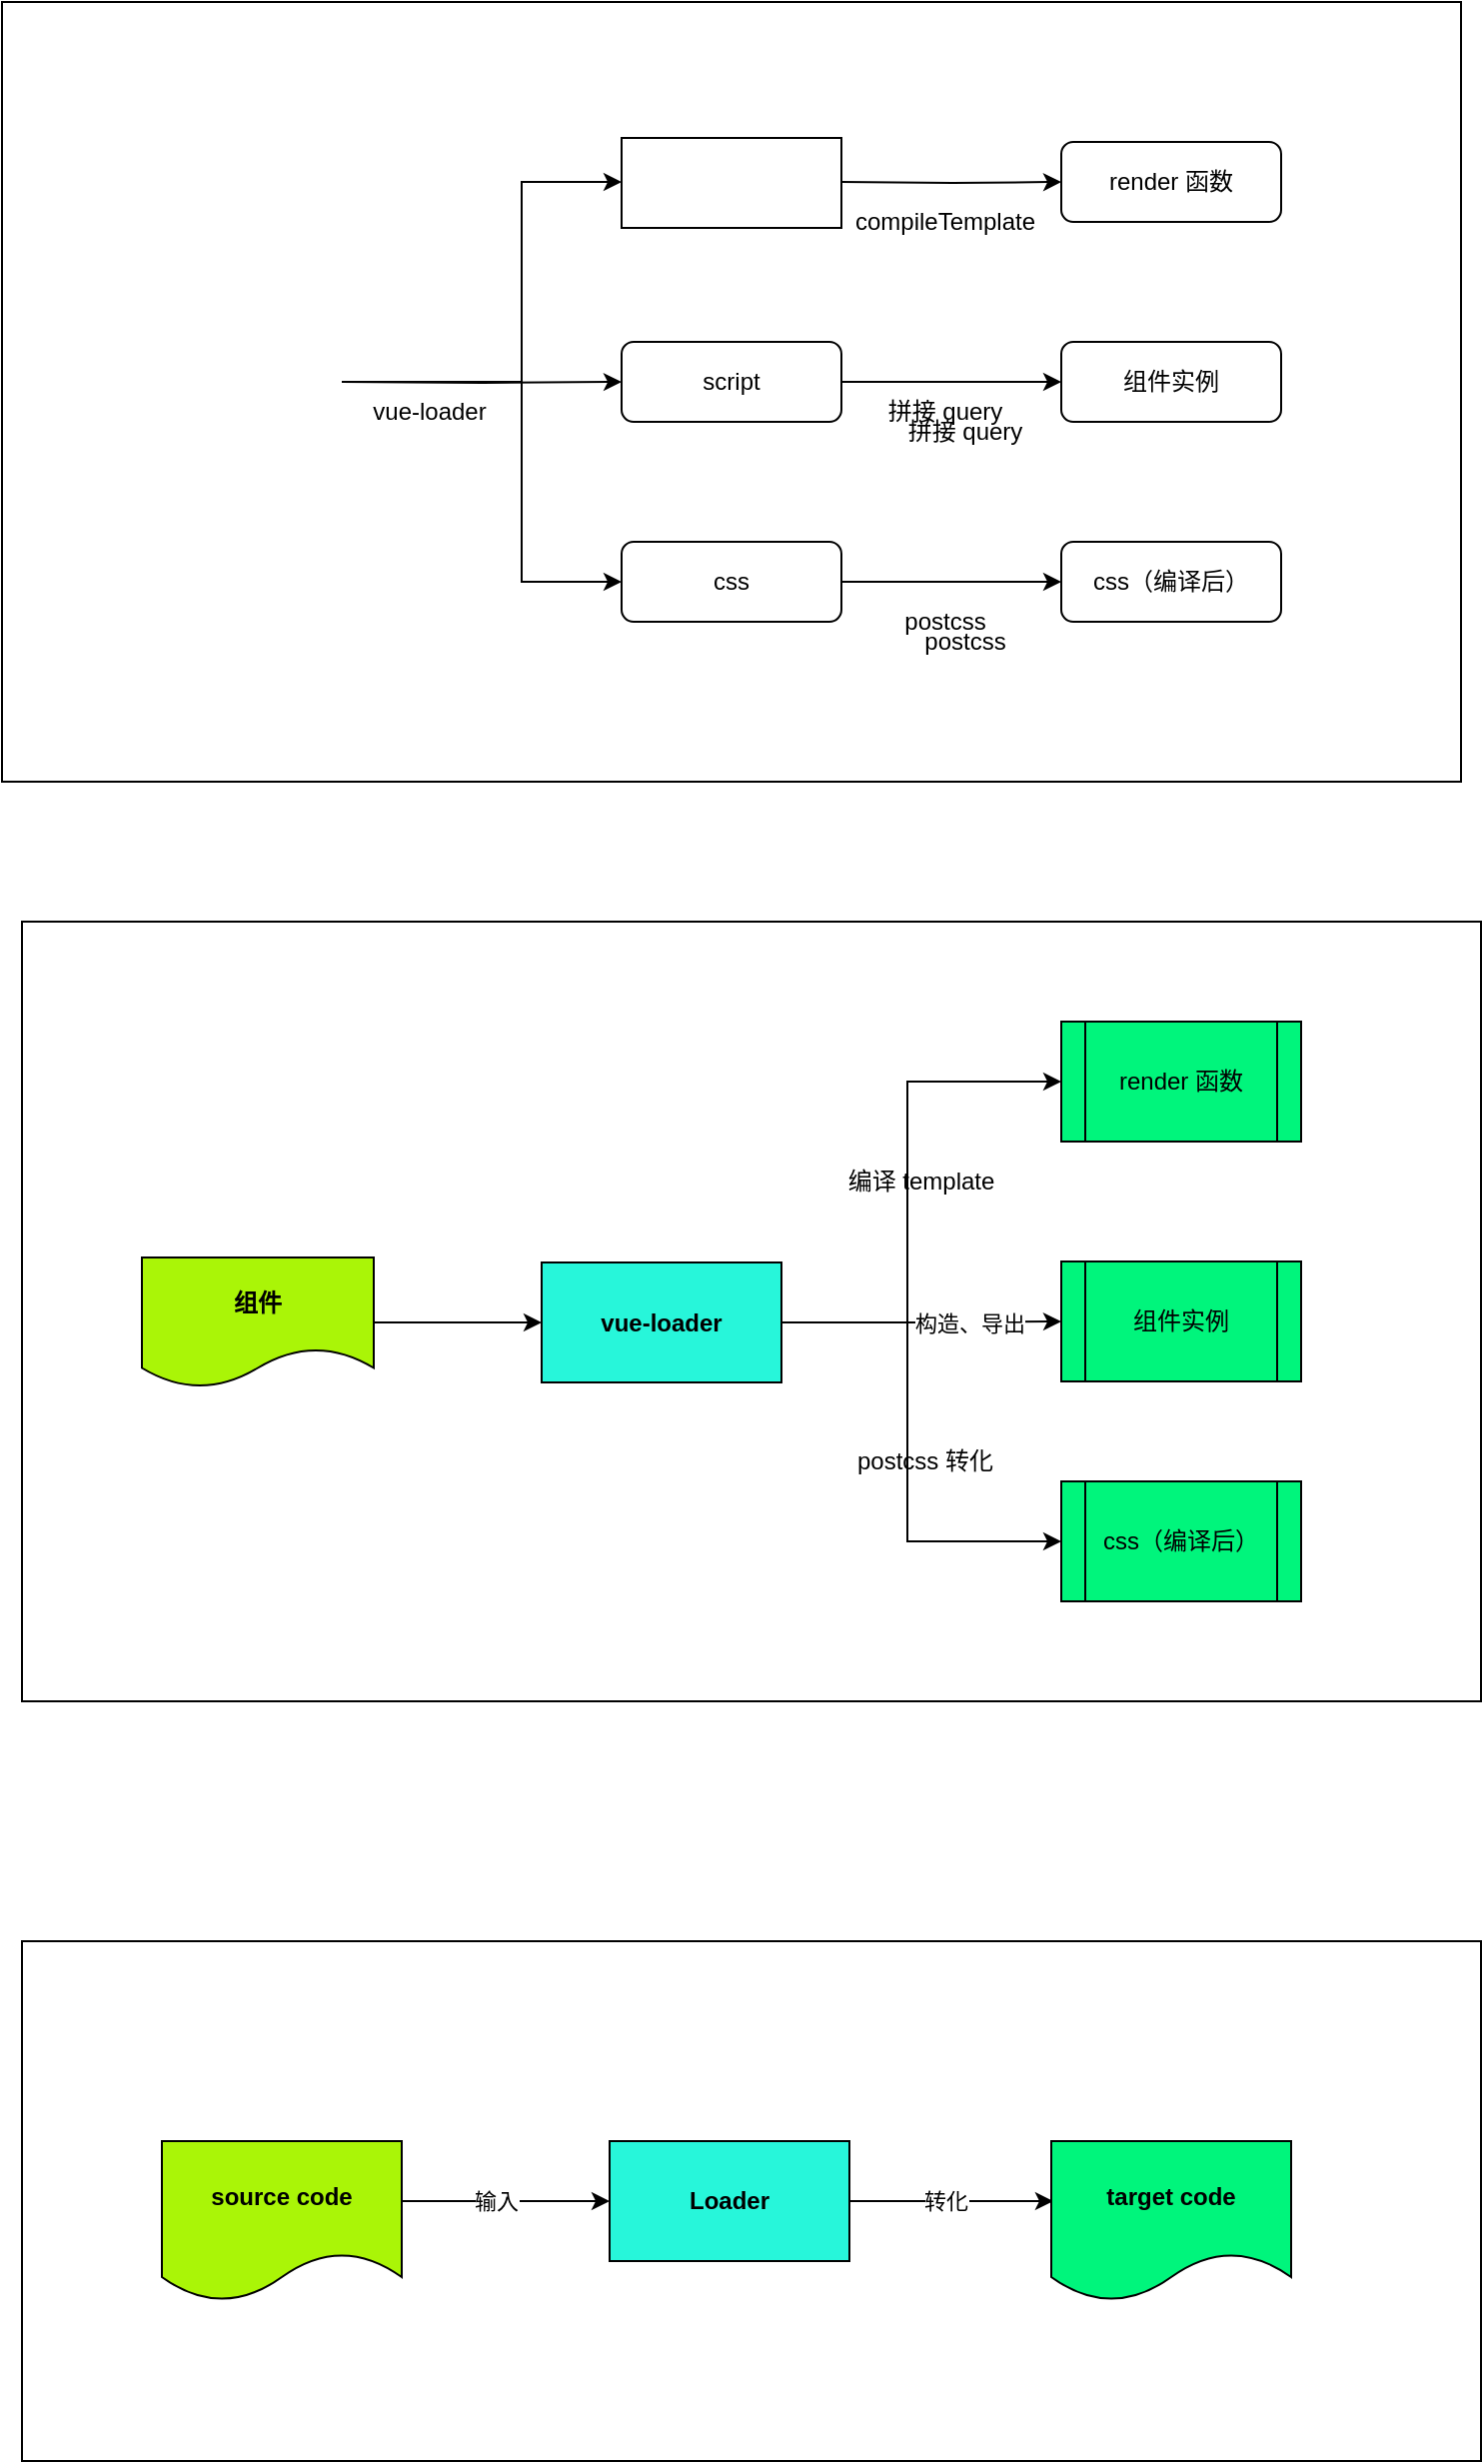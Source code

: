 <mxfile version="14.4.3" type="github">
  <diagram id="snzV0zkpX5HuJy0jhirF" name="Page-1">
    <mxGraphModel dx="946" dy="570" grid="1" gridSize="10" guides="1" tooltips="1" connect="1" arrows="1" fold="1" page="1" pageScale="1" pageWidth="3300" pageHeight="4681" math="0" shadow="0">
      <root>
        <mxCell id="0" />
        <mxCell id="1" parent="0" />
        <mxCell id="j9QSBkJXb1YhkLGrWZEg-1" value="" style="rounded=0;whiteSpace=wrap;html=1;" parent="1" vertex="1">
          <mxGeometry x="100" y="620" width="730" height="390" as="geometry" />
        </mxCell>
        <mxCell id="j9QSBkJXb1YhkLGrWZEg-6" style="edgeStyle=orthogonalEdgeStyle;rounded=0;orthogonalLoop=1;jettySize=auto;html=1;exitX=1;exitY=0.5;exitDx=0;exitDy=0;entryX=0;entryY=0.5;entryDx=0;entryDy=0;" parent="1" target="j9QSBkJXb1YhkLGrWZEg-4" edge="1">
          <mxGeometry relative="1" as="geometry">
            <mxPoint x="270" y="810" as="sourcePoint" />
          </mxGeometry>
        </mxCell>
        <mxCell id="j9QSBkJXb1YhkLGrWZEg-7" style="edgeStyle=orthogonalEdgeStyle;rounded=0;orthogonalLoop=1;jettySize=auto;html=1;exitX=1;exitY=0.5;exitDx=0;exitDy=0;entryX=0;entryY=0.5;entryDx=0;entryDy=0;" parent="1" edge="1">
          <mxGeometry relative="1" as="geometry">
            <mxPoint x="270" y="810" as="sourcePoint" />
            <mxPoint x="410" y="710" as="targetPoint" />
            <Array as="points">
              <mxPoint x="360" y="810" />
              <mxPoint x="360" y="710" />
            </Array>
          </mxGeometry>
        </mxCell>
        <mxCell id="j9QSBkJXb1YhkLGrWZEg-8" style="edgeStyle=orthogonalEdgeStyle;rounded=0;orthogonalLoop=1;jettySize=auto;html=1;exitX=1;exitY=0.5;exitDx=0;exitDy=0;entryX=0;entryY=0.5;entryDx=0;entryDy=0;" parent="1" target="j9QSBkJXb1YhkLGrWZEg-5" edge="1">
          <mxGeometry relative="1" as="geometry">
            <mxPoint x="270" y="810" as="sourcePoint" />
            <Array as="points">
              <mxPoint x="360" y="810" />
              <mxPoint x="360" y="910" />
            </Array>
          </mxGeometry>
        </mxCell>
        <mxCell id="j9QSBkJXb1YhkLGrWZEg-10" style="edgeStyle=orthogonalEdgeStyle;rounded=0;orthogonalLoop=1;jettySize=auto;html=1;exitX=1;exitY=0.5;exitDx=0;exitDy=0;" parent="1" target="j9QSBkJXb1YhkLGrWZEg-9" edge="1">
          <mxGeometry relative="1" as="geometry">
            <mxPoint x="520" y="710" as="sourcePoint" />
          </mxGeometry>
        </mxCell>
        <mxCell id="j9QSBkJXb1YhkLGrWZEg-12" style="edgeStyle=orthogonalEdgeStyle;rounded=0;orthogonalLoop=1;jettySize=auto;html=1;exitX=1;exitY=0.5;exitDx=0;exitDy=0;entryX=0;entryY=0.5;entryDx=0;entryDy=0;" parent="1" source="j9QSBkJXb1YhkLGrWZEg-4" target="j9QSBkJXb1YhkLGrWZEg-11" edge="1">
          <mxGeometry relative="1" as="geometry" />
        </mxCell>
        <mxCell id="j9QSBkJXb1YhkLGrWZEg-4" value="script" style="rounded=1;whiteSpace=wrap;html=1;" parent="1" vertex="1">
          <mxGeometry x="410" y="790" width="110" height="40" as="geometry" />
        </mxCell>
        <mxCell id="j9QSBkJXb1YhkLGrWZEg-14" style="edgeStyle=orthogonalEdgeStyle;rounded=0;orthogonalLoop=1;jettySize=auto;html=1;exitX=1;exitY=0.5;exitDx=0;exitDy=0;entryX=0;entryY=0.5;entryDx=0;entryDy=0;" parent="1" source="j9QSBkJXb1YhkLGrWZEg-5" target="j9QSBkJXb1YhkLGrWZEg-13" edge="1">
          <mxGeometry relative="1" as="geometry" />
        </mxCell>
        <mxCell id="j9QSBkJXb1YhkLGrWZEg-5" value="css" style="rounded=1;whiteSpace=wrap;html=1;" parent="1" vertex="1">
          <mxGeometry x="410" y="890" width="110" height="40" as="geometry" />
        </mxCell>
        <mxCell id="j9QSBkJXb1YhkLGrWZEg-9" value="render 函数" style="rounded=1;whiteSpace=wrap;html=1;" parent="1" vertex="1">
          <mxGeometry x="630" y="690" width="110" height="40" as="geometry" />
        </mxCell>
        <mxCell id="j9QSBkJXb1YhkLGrWZEg-11" value="组件实例" style="rounded=1;whiteSpace=wrap;html=1;" parent="1" vertex="1">
          <mxGeometry x="630" y="790" width="110" height="40" as="geometry" />
        </mxCell>
        <mxCell id="j9QSBkJXb1YhkLGrWZEg-13" value="css（编译后）" style="rounded=1;whiteSpace=wrap;html=1;" parent="1" vertex="1">
          <mxGeometry x="630" y="890" width="110" height="40" as="geometry" />
        </mxCell>
        <mxCell id="j9QSBkJXb1YhkLGrWZEg-15" value="postcss" style="text;html=1;strokeColor=none;fillColor=none;align=center;verticalAlign=middle;whiteSpace=wrap;rounded=0;" parent="1" vertex="1">
          <mxGeometry x="552" y="920" width="40" height="20" as="geometry" />
        </mxCell>
        <mxCell id="j9QSBkJXb1YhkLGrWZEg-16" value="拼接 query" style="text;html=1;strokeColor=none;fillColor=none;align=center;verticalAlign=middle;whiteSpace=wrap;rounded=0;" parent="1" vertex="1">
          <mxGeometry x="538" y="815" width="68" height="20" as="geometry" />
        </mxCell>
        <mxCell id="j9QSBkJXb1YhkLGrWZEg-17" value="compileTemplate" style="text;html=1;strokeColor=none;fillColor=none;align=center;verticalAlign=middle;whiteSpace=wrap;rounded=0;" parent="1" vertex="1">
          <mxGeometry x="538" y="720" width="68" height="20" as="geometry" />
        </mxCell>
        <mxCell id="VzhS6pNXvzRMnDDFk7cc-1" value="" style="rounded=0;whiteSpace=wrap;html=1;" parent="1" vertex="1">
          <mxGeometry x="110" y="1080" width="730" height="390" as="geometry" />
        </mxCell>
        <mxCell id="paWIo_fODG15XczuzQRw-1" value="vue-loader" style="text;html=1;strokeColor=none;fillColor=none;align=center;verticalAlign=middle;whiteSpace=wrap;rounded=0;" parent="1" vertex="1">
          <mxGeometry x="274" y="815" width="80" height="20" as="geometry" />
        </mxCell>
        <mxCell id="paWIo_fODG15XczuzQRw-2" style="edgeStyle=orthogonalEdgeStyle;rounded=0;orthogonalLoop=1;jettySize=auto;html=1;exitX=0.5;exitY=1;exitDx=0;exitDy=0;" parent="1" source="paWIo_fODG15XczuzQRw-1" target="paWIo_fODG15XczuzQRw-1" edge="1">
          <mxGeometry relative="1" as="geometry" />
        </mxCell>
        <mxCell id="paWIo_fODG15XczuzQRw-3" value="" style="rounded=0;whiteSpace=wrap;html=1;" parent="1" vertex="1">
          <mxGeometry x="410" y="688" width="110" height="45" as="geometry" />
        </mxCell>
        <mxCell id="paWIo_fODG15XczuzQRw-11" style="edgeStyle=orthogonalEdgeStyle;rounded=0;orthogonalLoop=1;jettySize=auto;html=1;exitX=1;exitY=0.5;exitDx=0;exitDy=0;entryX=0;entryY=0.5;entryDx=0;entryDy=0;" parent="1" source="paWIo_fODG15XczuzQRw-4" target="paWIo_fODG15XczuzQRw-6" edge="1">
          <mxGeometry relative="1" as="geometry" />
        </mxCell>
        <mxCell id="paWIo_fODG15XczuzQRw-4" value="&lt;b&gt;组件&lt;/b&gt;" style="shape=document;whiteSpace=wrap;html=1;boundedLbl=1;fillColor=#AAF507;" parent="1" vertex="1">
          <mxGeometry x="170" y="1248" width="116" height="65" as="geometry" />
        </mxCell>
        <mxCell id="paWIo_fODG15XczuzQRw-10" style="edgeStyle=orthogonalEdgeStyle;rounded=0;orthogonalLoop=1;jettySize=auto;html=1;exitX=1;exitY=0.5;exitDx=0;exitDy=0;entryX=0;entryY=0.5;entryDx=0;entryDy=0;" parent="1" source="paWIo_fODG15XczuzQRw-6" target="paWIo_fODG15XczuzQRw-8" edge="1">
          <mxGeometry relative="1" as="geometry" />
        </mxCell>
        <mxCell id="paWIo_fODG15XczuzQRw-23" value="构造、导出" style="edgeLabel;html=1;align=center;verticalAlign=middle;resizable=0;points=[];" parent="paWIo_fODG15XczuzQRw-10" vertex="1" connectable="0">
          <mxGeometry x="0.339" y="-1" relative="1" as="geometry">
            <mxPoint as="offset" />
          </mxGeometry>
        </mxCell>
        <mxCell id="paWIo_fODG15XczuzQRw-12" style="edgeStyle=orthogonalEdgeStyle;rounded=0;orthogonalLoop=1;jettySize=auto;html=1;exitX=1;exitY=0.5;exitDx=0;exitDy=0;entryX=0;entryY=0.5;entryDx=0;entryDy=0;" parent="1" source="paWIo_fODG15XczuzQRw-6" target="paWIo_fODG15XczuzQRw-7" edge="1">
          <mxGeometry relative="1" as="geometry">
            <mxPoint x="503" y="1280" as="sourcePoint" />
            <mxPoint x="633" y="1160" as="targetPoint" />
            <Array as="points">
              <mxPoint x="553" y="1281" />
              <mxPoint x="553" y="1160" />
            </Array>
          </mxGeometry>
        </mxCell>
        <mxCell id="paWIo_fODG15XczuzQRw-13" style="edgeStyle=orthogonalEdgeStyle;rounded=0;orthogonalLoop=1;jettySize=auto;html=1;exitX=1;exitY=0.5;exitDx=0;exitDy=0;entryX=0;entryY=0.5;entryDx=0;entryDy=0;" parent="1" source="paWIo_fODG15XczuzQRw-6" edge="1">
          <mxGeometry relative="1" as="geometry">
            <mxPoint x="503" y="1280" as="sourcePoint" />
            <mxPoint x="630" y="1390" as="targetPoint" />
            <Array as="points">
              <mxPoint x="553" y="1281" />
              <mxPoint x="553" y="1390" />
            </Array>
          </mxGeometry>
        </mxCell>
        <mxCell id="paWIo_fODG15XczuzQRw-6" value="&lt;b&gt;vue-loader&lt;/b&gt;" style="rounded=0;whiteSpace=wrap;html=1;fillColor=#27F6DA;" parent="1" vertex="1">
          <mxGeometry x="370" y="1250.5" width="120" height="60" as="geometry" />
        </mxCell>
        <mxCell id="paWIo_fODG15XczuzQRw-7" value="&lt;span&gt;render 函数&lt;/span&gt;" style="shape=process;whiteSpace=wrap;html=1;backgroundOutline=1;fillColor=#00F57C;" parent="1" vertex="1">
          <mxGeometry x="630" y="1130" width="120" height="60" as="geometry" />
        </mxCell>
        <mxCell id="paWIo_fODG15XczuzQRw-8" value="&lt;span&gt;组件实例&lt;/span&gt;" style="shape=process;whiteSpace=wrap;html=1;backgroundOutline=1;fillColor=#00F57C;" parent="1" vertex="1">
          <mxGeometry x="630" y="1250" width="120" height="60" as="geometry" />
        </mxCell>
        <mxCell id="paWIo_fODG15XczuzQRw-9" value="&lt;span&gt;css（编译后）&lt;/span&gt;" style="shape=process;whiteSpace=wrap;html=1;backgroundOutline=1;fillColor=#00F57C;" parent="1" vertex="1">
          <mxGeometry x="630" y="1360" width="120" height="60" as="geometry" />
        </mxCell>
        <mxCell id="paWIo_fODG15XczuzQRw-15" value="编译 template" style="text;html=1;strokeColor=none;fillColor=none;align=center;verticalAlign=middle;whiteSpace=wrap;rounded=0;" parent="1" vertex="1">
          <mxGeometry x="520" y="1200" width="80" height="20" as="geometry" />
        </mxCell>
        <mxCell id="paWIo_fODG15XczuzQRw-16" value="拼接 query" style="text;html=1;strokeColor=none;fillColor=none;align=center;verticalAlign=middle;whiteSpace=wrap;rounded=0;" parent="1" vertex="1">
          <mxGeometry x="548" y="825" width="68" height="20" as="geometry" />
        </mxCell>
        <mxCell id="paWIo_fODG15XczuzQRw-18" value="postcss" style="text;html=1;strokeColor=none;fillColor=none;align=center;verticalAlign=middle;whiteSpace=wrap;rounded=0;" parent="1" vertex="1">
          <mxGeometry x="562" y="930" width="40" height="20" as="geometry" />
        </mxCell>
        <mxCell id="paWIo_fODG15XczuzQRw-20" value="postcss 转化" style="text;html=1;strokeColor=none;fillColor=none;align=center;verticalAlign=middle;whiteSpace=wrap;rounded=0;" parent="1" vertex="1">
          <mxGeometry x="524" y="1340" width="76" height="20" as="geometry" />
        </mxCell>
        <mxCell id="RzEKwcw9UKyjINNDPMjQ-1" value="" style="rounded=0;whiteSpace=wrap;html=1;" vertex="1" parent="1">
          <mxGeometry x="110" y="1590" width="730" height="260" as="geometry" />
        </mxCell>
        <mxCell id="RzEKwcw9UKyjINNDPMjQ-5" value="输入" style="edgeStyle=orthogonalEdgeStyle;rounded=0;orthogonalLoop=1;jettySize=auto;html=1;exitX=1;exitY=0.5;exitDx=0;exitDy=0;entryX=0;entryY=0.5;entryDx=0;entryDy=0;" edge="1" parent="1" source="RzEKwcw9UKyjINNDPMjQ-2" target="RzEKwcw9UKyjINNDPMjQ-3">
          <mxGeometry relative="1" as="geometry">
            <Array as="points">
              <mxPoint x="300" y="1720" />
            </Array>
          </mxGeometry>
        </mxCell>
        <mxCell id="RzEKwcw9UKyjINNDPMjQ-2" value="&lt;b&gt;source code&lt;/b&gt;" style="shape=document;whiteSpace=wrap;html=1;boundedLbl=1;fillColor=#AAF507;" vertex="1" parent="1">
          <mxGeometry x="180" y="1690" width="120" height="80" as="geometry" />
        </mxCell>
        <mxCell id="RzEKwcw9UKyjINNDPMjQ-7" style="rounded=0;orthogonalLoop=1;jettySize=auto;html=1;exitX=1;exitY=0.5;exitDx=0;exitDy=0;entryX=0.008;entryY=0.375;entryDx=0;entryDy=0;entryPerimeter=0;" edge="1" parent="1" source="RzEKwcw9UKyjINNDPMjQ-3" target="RzEKwcw9UKyjINNDPMjQ-4">
          <mxGeometry relative="1" as="geometry" />
        </mxCell>
        <mxCell id="RzEKwcw9UKyjINNDPMjQ-8" value="转化" style="edgeLabel;html=1;align=center;verticalAlign=middle;resizable=0;points=[];" vertex="1" connectable="0" parent="RzEKwcw9UKyjINNDPMjQ-7">
          <mxGeometry x="0.02" y="-2" relative="1" as="geometry">
            <mxPoint x="-4" y="-2" as="offset" />
          </mxGeometry>
        </mxCell>
        <mxCell id="RzEKwcw9UKyjINNDPMjQ-3" value="&lt;b&gt;Loader&lt;/b&gt;" style="rounded=0;whiteSpace=wrap;html=1;fillColor=#27F6DA;" vertex="1" parent="1">
          <mxGeometry x="404" y="1690" width="120" height="60" as="geometry" />
        </mxCell>
        <mxCell id="RzEKwcw9UKyjINNDPMjQ-4" value="&lt;b&gt;target code&lt;/b&gt;" style="shape=document;whiteSpace=wrap;html=1;boundedLbl=1;fillColor=#00F57C;" vertex="1" parent="1">
          <mxGeometry x="625" y="1690" width="120" height="80" as="geometry" />
        </mxCell>
      </root>
    </mxGraphModel>
  </diagram>
</mxfile>
